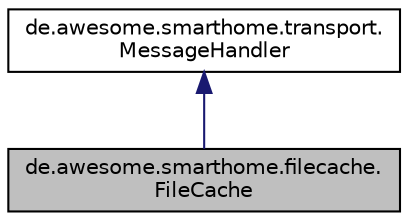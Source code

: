digraph "de.awesome.smarthome.filecache.FileCache"
{
  edge [fontname="Helvetica",fontsize="10",labelfontname="Helvetica",labelfontsize="10"];
  node [fontname="Helvetica",fontsize="10",shape=record];
  Node2 [label="de.awesome.smarthome.filecache.\lFileCache",height=0.2,width=0.4,color="black", fillcolor="grey75", style="filled", fontcolor="black"];
  Node3 -> Node2 [dir="back",color="midnightblue",fontsize="10",style="solid",fontname="Helvetica"];
  Node3 [label="de.awesome.smarthome.transport.\lMessageHandler",height=0.2,width=0.4,color="black", fillcolor="white", style="filled",URL="$interfacede_1_1awesome_1_1smarthome_1_1transport_1_1_message_handler.html"];
}
